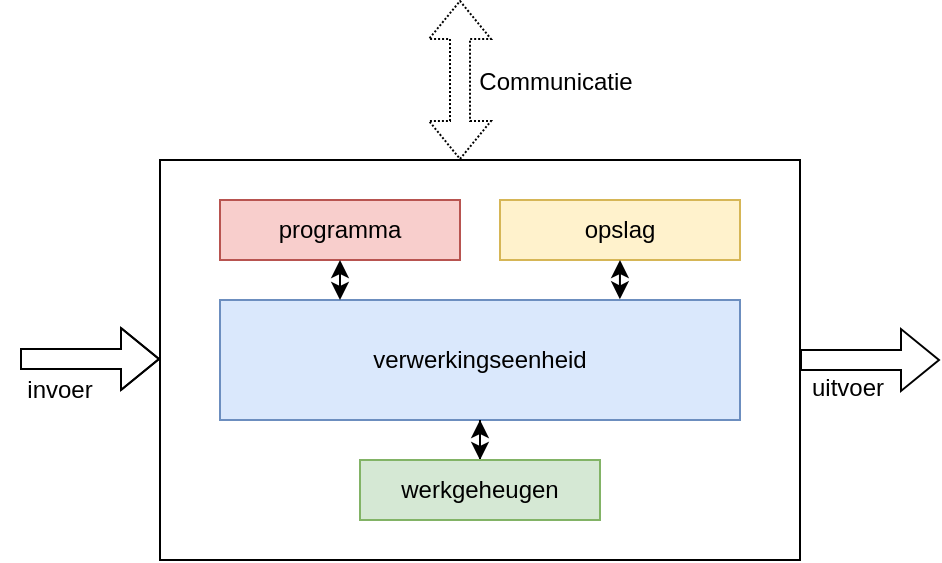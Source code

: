<mxfile version="24.4.8" type="device">
  <diagram name="Pagina-1" id="7W3OKKxvmQ_qM88fhC1Q">
    <mxGraphModel dx="954" dy="610" grid="1" gridSize="10" guides="1" tooltips="1" connect="1" arrows="1" fold="1" page="1" pageScale="1" pageWidth="827" pageHeight="1169" math="0" shadow="0">
      <root>
        <mxCell id="0" />
        <mxCell id="1" parent="0" />
        <mxCell id="mEeVF49X--B3QGPHo689-1" value="" style="rounded=0;whiteSpace=wrap;html=1;" vertex="1" parent="1">
          <mxGeometry x="230" y="280" width="320" height="200" as="geometry" />
        </mxCell>
        <mxCell id="mEeVF49X--B3QGPHo689-2" value="verwerkingseenheid" style="rounded=0;whiteSpace=wrap;html=1;fillColor=#dae8fc;strokeColor=#6c8ebf;" vertex="1" parent="1">
          <mxGeometry x="260" y="350" width="260" height="60" as="geometry" />
        </mxCell>
        <mxCell id="mEeVF49X--B3QGPHo689-3" value="programma" style="rounded=0;whiteSpace=wrap;html=1;fillColor=#f8cecc;strokeColor=#b85450;" vertex="1" parent="1">
          <mxGeometry x="260" y="300" width="120" height="30" as="geometry" />
        </mxCell>
        <mxCell id="mEeVF49X--B3QGPHo689-11" style="edgeStyle=orthogonalEdgeStyle;rounded=0;orthogonalLoop=1;jettySize=auto;html=1;entryX=0.5;entryY=1;entryDx=0;entryDy=0;startArrow=classic;startFill=1;" edge="1" parent="1" source="mEeVF49X--B3QGPHo689-4" target="mEeVF49X--B3QGPHo689-2">
          <mxGeometry relative="1" as="geometry" />
        </mxCell>
        <mxCell id="mEeVF49X--B3QGPHo689-4" value="werkgeheugen" style="rounded=0;whiteSpace=wrap;html=1;fillColor=#d5e8d4;strokeColor=#82b366;" vertex="1" parent="1">
          <mxGeometry x="330" y="430" width="120" height="30" as="geometry" />
        </mxCell>
        <mxCell id="mEeVF49X--B3QGPHo689-5" value="opslag" style="rounded=0;whiteSpace=wrap;html=1;fillColor=#fff2cc;strokeColor=#d6b656;" vertex="1" parent="1">
          <mxGeometry x="400" y="300" width="120" height="30" as="geometry" />
        </mxCell>
        <mxCell id="mEeVF49X--B3QGPHo689-9" style="edgeStyle=orthogonalEdgeStyle;rounded=0;orthogonalLoop=1;jettySize=auto;html=1;exitX=0.5;exitY=1;exitDx=0;exitDy=0;entryX=0.769;entryY=-0.006;entryDx=0;entryDy=0;entryPerimeter=0;startArrow=classic;startFill=1;" edge="1" parent="1" source="mEeVF49X--B3QGPHo689-5" target="mEeVF49X--B3QGPHo689-2">
          <mxGeometry relative="1" as="geometry" />
        </mxCell>
        <mxCell id="mEeVF49X--B3QGPHo689-10" style="edgeStyle=orthogonalEdgeStyle;rounded=0;orthogonalLoop=1;jettySize=auto;html=1;entryX=0.231;entryY=0;entryDx=0;entryDy=0;entryPerimeter=0;startArrow=classic;startFill=1;" edge="1" parent="1" source="mEeVF49X--B3QGPHo689-3" target="mEeVF49X--B3QGPHo689-2">
          <mxGeometry relative="1" as="geometry" />
        </mxCell>
        <mxCell id="mEeVF49X--B3QGPHo689-16" value="" style="shape=flexArrow;endArrow=classic;html=1;rounded=0;" edge="1" parent="1">
          <mxGeometry width="50" height="50" relative="1" as="geometry">
            <mxPoint x="160" y="379.5" as="sourcePoint" />
            <mxPoint x="230" y="379.5" as="targetPoint" />
            <Array as="points">
              <mxPoint x="210" y="379.5" />
            </Array>
          </mxGeometry>
        </mxCell>
        <mxCell id="mEeVF49X--B3QGPHo689-17" value="" style="shape=flexArrow;endArrow=classic;html=1;rounded=0;exitX=1;exitY=0.5;exitDx=0;exitDy=0;" edge="1" parent="1" source="mEeVF49X--B3QGPHo689-1">
          <mxGeometry width="50" height="50" relative="1" as="geometry">
            <mxPoint x="560" y="380" as="sourcePoint" />
            <mxPoint x="620" y="380" as="targetPoint" />
          </mxGeometry>
        </mxCell>
        <mxCell id="mEeVF49X--B3QGPHo689-18" value="invoer" style="text;html=1;align=center;verticalAlign=middle;whiteSpace=wrap;rounded=0;" vertex="1" parent="1">
          <mxGeometry x="150" y="380" width="60" height="30" as="geometry" />
        </mxCell>
        <mxCell id="mEeVF49X--B3QGPHo689-19" value="uitvoer" style="text;html=1;align=center;verticalAlign=middle;whiteSpace=wrap;rounded=0;" vertex="1" parent="1">
          <mxGeometry x="544" y="379" width="60" height="30" as="geometry" />
        </mxCell>
        <mxCell id="mEeVF49X--B3QGPHo689-20" value="" style="shape=flexArrow;endArrow=classic;startArrow=classic;html=1;rounded=0;dashed=1;dashPattern=1 1;" edge="1" parent="1">
          <mxGeometry width="100" height="100" relative="1" as="geometry">
            <mxPoint x="380" y="280" as="sourcePoint" />
            <mxPoint x="380" y="200" as="targetPoint" />
          </mxGeometry>
        </mxCell>
        <mxCell id="mEeVF49X--B3QGPHo689-21" value="Communicatie" style="text;html=1;align=center;verticalAlign=middle;whiteSpace=wrap;rounded=0;" vertex="1" parent="1">
          <mxGeometry x="390" y="226" width="76" height="30" as="geometry" />
        </mxCell>
      </root>
    </mxGraphModel>
  </diagram>
</mxfile>
